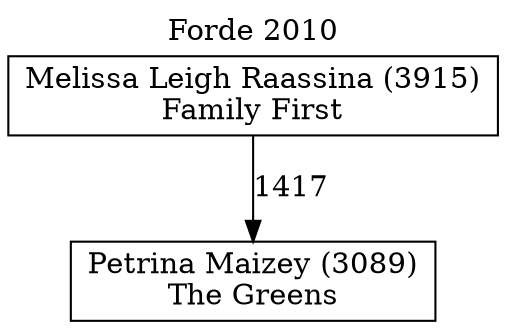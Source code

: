 // House preference flow
digraph "Petrina Maizey (3089)_Forde_2010" {
	graph [label="Forde 2010" labelloc=t mclimit=10]
	node [shape=box]
	"Melissa Leigh Raassina (3915)" [label="Melissa Leigh Raassina (3915)
Family First"]
	"Petrina Maizey (3089)" [label="Petrina Maizey (3089)
The Greens"]
	"Melissa Leigh Raassina (3915)" -> "Petrina Maizey (3089)" [label=1417]
}
